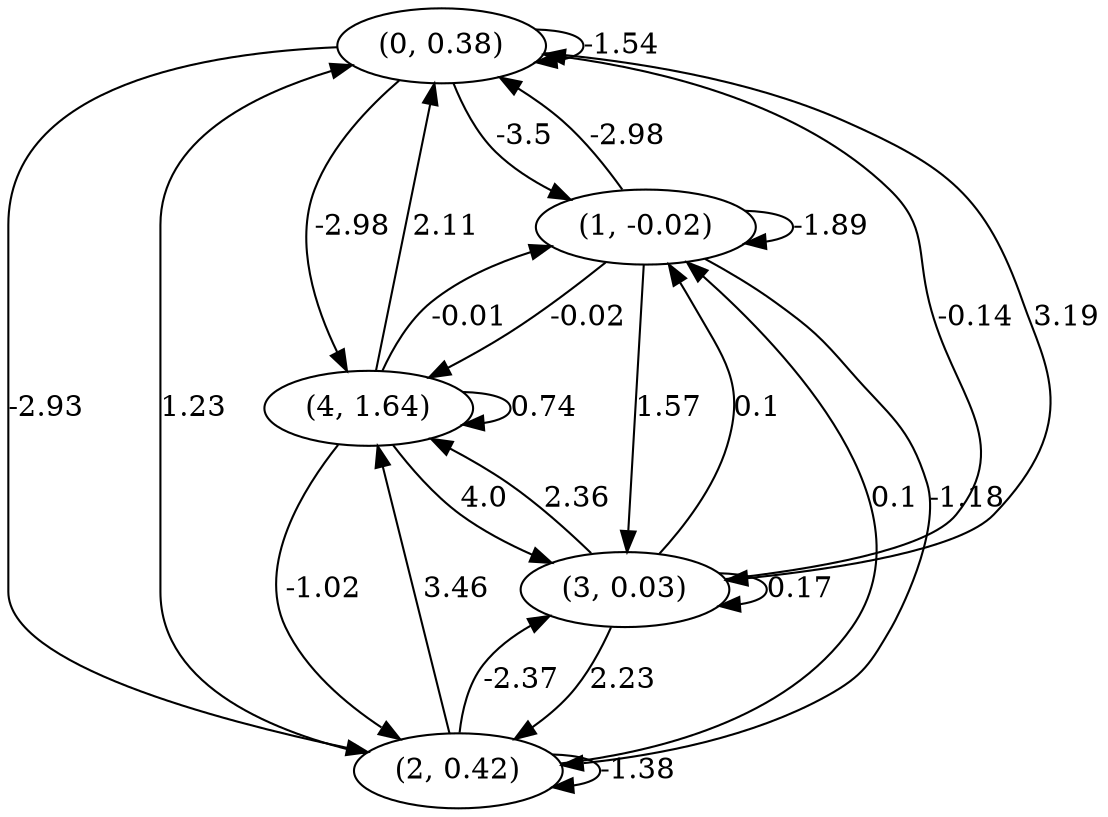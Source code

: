 digraph {
    0 [ label = "(0, 0.38)" ]
    1 [ label = "(1, -0.02)" ]
    2 [ label = "(2, 0.42)" ]
    3 [ label = "(3, 0.03)" ]
    4 [ label = "(4, 1.64)" ]
    0 -> 0 [ label = "-1.54" ]
    1 -> 1 [ label = "-1.89" ]
    2 -> 2 [ label = "-1.38" ]
    3 -> 3 [ label = "0.17" ]
    4 -> 4 [ label = "0.74" ]
    1 -> 0 [ label = "-2.98" ]
    2 -> 0 [ label = "1.23" ]
    3 -> 0 [ label = "-0.14" ]
    4 -> 0 [ label = "2.11" ]
    0 -> 1 [ label = "-3.5" ]
    2 -> 1 [ label = "0.1" ]
    3 -> 1 [ label = "0.1" ]
    4 -> 1 [ label = "-0.01" ]
    0 -> 2 [ label = "-2.93" ]
    1 -> 2 [ label = "-1.18" ]
    3 -> 2 [ label = "2.23" ]
    4 -> 2 [ label = "-1.02" ]
    0 -> 3 [ label = "3.19" ]
    1 -> 3 [ label = "1.57" ]
    2 -> 3 [ label = "-2.37" ]
    4 -> 3 [ label = "4.0" ]
    0 -> 4 [ label = "-2.98" ]
    1 -> 4 [ label = "-0.02" ]
    2 -> 4 [ label = "3.46" ]
    3 -> 4 [ label = "2.36" ]
}

